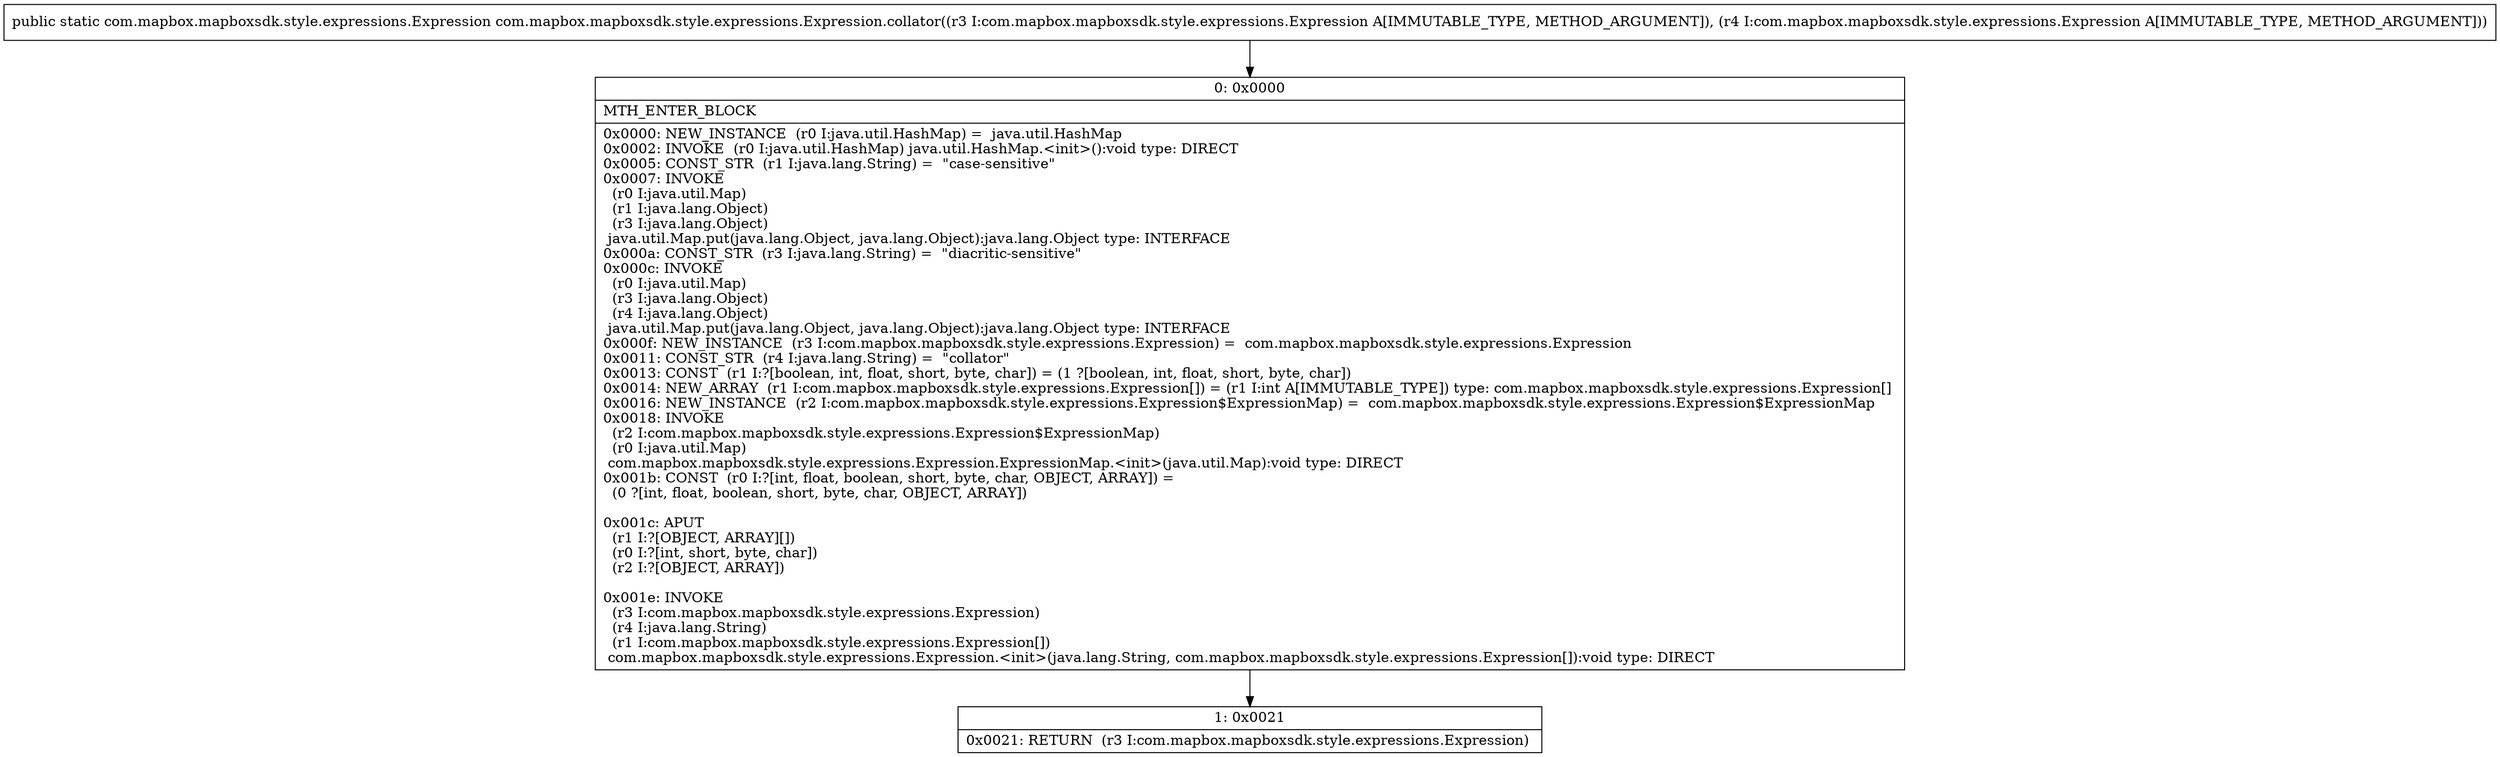 digraph "CFG forcom.mapbox.mapboxsdk.style.expressions.Expression.collator(Lcom\/mapbox\/mapboxsdk\/style\/expressions\/Expression;Lcom\/mapbox\/mapboxsdk\/style\/expressions\/Expression;)Lcom\/mapbox\/mapboxsdk\/style\/expressions\/Expression;" {
Node_0 [shape=record,label="{0\:\ 0x0000|MTH_ENTER_BLOCK\l|0x0000: NEW_INSTANCE  (r0 I:java.util.HashMap) =  java.util.HashMap \l0x0002: INVOKE  (r0 I:java.util.HashMap) java.util.HashMap.\<init\>():void type: DIRECT \l0x0005: CONST_STR  (r1 I:java.lang.String) =  \"case\-sensitive\" \l0x0007: INVOKE  \l  (r0 I:java.util.Map)\l  (r1 I:java.lang.Object)\l  (r3 I:java.lang.Object)\l java.util.Map.put(java.lang.Object, java.lang.Object):java.lang.Object type: INTERFACE \l0x000a: CONST_STR  (r3 I:java.lang.String) =  \"diacritic\-sensitive\" \l0x000c: INVOKE  \l  (r0 I:java.util.Map)\l  (r3 I:java.lang.Object)\l  (r4 I:java.lang.Object)\l java.util.Map.put(java.lang.Object, java.lang.Object):java.lang.Object type: INTERFACE \l0x000f: NEW_INSTANCE  (r3 I:com.mapbox.mapboxsdk.style.expressions.Expression) =  com.mapbox.mapboxsdk.style.expressions.Expression \l0x0011: CONST_STR  (r4 I:java.lang.String) =  \"collator\" \l0x0013: CONST  (r1 I:?[boolean, int, float, short, byte, char]) = (1 ?[boolean, int, float, short, byte, char]) \l0x0014: NEW_ARRAY  (r1 I:com.mapbox.mapboxsdk.style.expressions.Expression[]) = (r1 I:int A[IMMUTABLE_TYPE]) type: com.mapbox.mapboxsdk.style.expressions.Expression[] \l0x0016: NEW_INSTANCE  (r2 I:com.mapbox.mapboxsdk.style.expressions.Expression$ExpressionMap) =  com.mapbox.mapboxsdk.style.expressions.Expression$ExpressionMap \l0x0018: INVOKE  \l  (r2 I:com.mapbox.mapboxsdk.style.expressions.Expression$ExpressionMap)\l  (r0 I:java.util.Map)\l com.mapbox.mapboxsdk.style.expressions.Expression.ExpressionMap.\<init\>(java.util.Map):void type: DIRECT \l0x001b: CONST  (r0 I:?[int, float, boolean, short, byte, char, OBJECT, ARRAY]) = \l  (0 ?[int, float, boolean, short, byte, char, OBJECT, ARRAY])\l \l0x001c: APUT  \l  (r1 I:?[OBJECT, ARRAY][])\l  (r0 I:?[int, short, byte, char])\l  (r2 I:?[OBJECT, ARRAY])\l \l0x001e: INVOKE  \l  (r3 I:com.mapbox.mapboxsdk.style.expressions.Expression)\l  (r4 I:java.lang.String)\l  (r1 I:com.mapbox.mapboxsdk.style.expressions.Expression[])\l com.mapbox.mapboxsdk.style.expressions.Expression.\<init\>(java.lang.String, com.mapbox.mapboxsdk.style.expressions.Expression[]):void type: DIRECT \l}"];
Node_1 [shape=record,label="{1\:\ 0x0021|0x0021: RETURN  (r3 I:com.mapbox.mapboxsdk.style.expressions.Expression) \l}"];
MethodNode[shape=record,label="{public static com.mapbox.mapboxsdk.style.expressions.Expression com.mapbox.mapboxsdk.style.expressions.Expression.collator((r3 I:com.mapbox.mapboxsdk.style.expressions.Expression A[IMMUTABLE_TYPE, METHOD_ARGUMENT]), (r4 I:com.mapbox.mapboxsdk.style.expressions.Expression A[IMMUTABLE_TYPE, METHOD_ARGUMENT])) }"];
MethodNode -> Node_0;
Node_0 -> Node_1;
}

